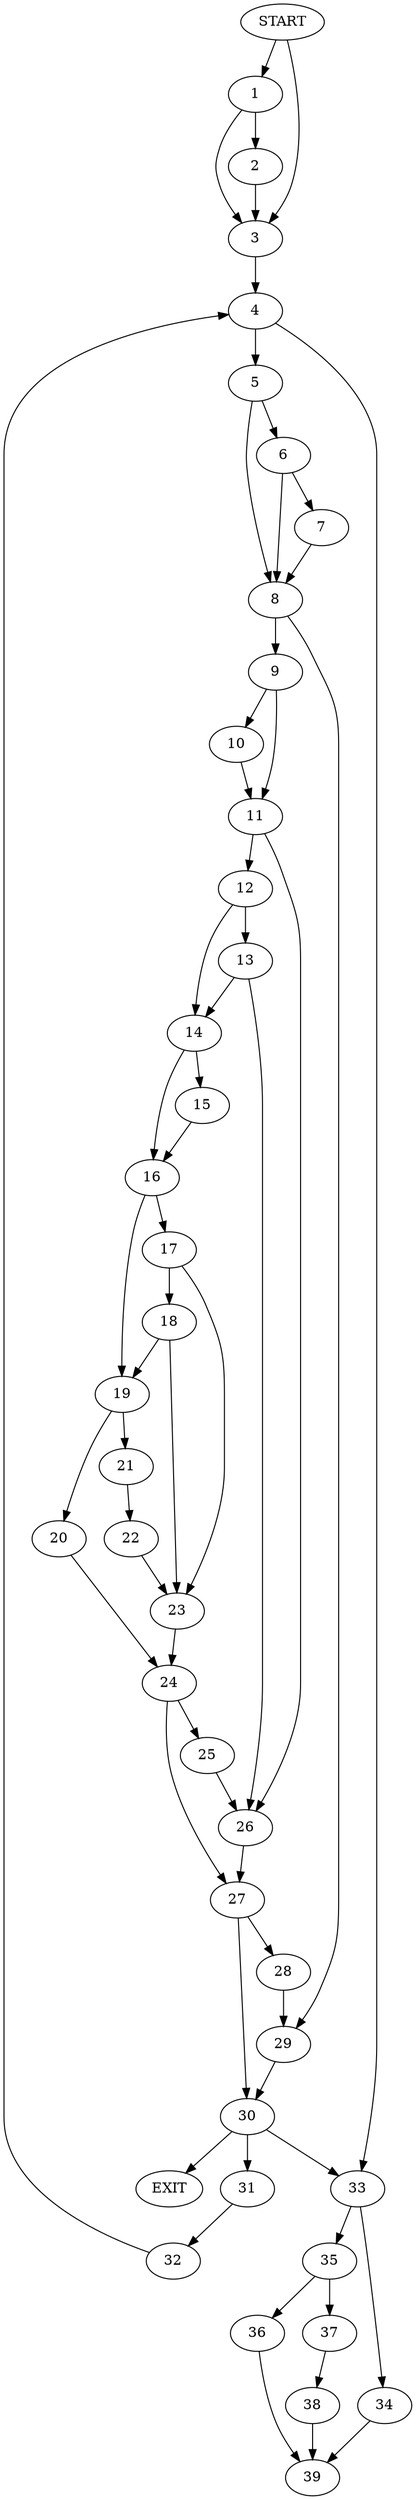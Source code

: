 digraph { 
0 [label="START"];
1;
2;
3;
4;
5;
6;
7;
8;
9;
10;
11;
12;
13;
14;
15;
16;
17;
18;
19;
20;
21;
22;
23;
24;
25;
26;
27;
28;
29;
30;
31;
32;
33;
34;
35;
36;
37;
38;
39;
40[label="EXIT"];
0 -> 1;
0 -> 3;
1 -> 2;
1 -> 3;
2 -> 3;
3 -> 4;
4 -> 5;
4 -> 33;
5 -> 6;
5 -> 8;
6 -> 7;
6 -> 8;
7 -> 8;
8 -> 9;
8 -> 29;
9 -> 10;
9 -> 11;
10 -> 11;
11 -> 26;
11 -> 12;
12 -> 13;
12 -> 14;
13 -> 14;
13 -> 26;
14 -> 15;
14 -> 16;
15 -> 16;
16 -> 19;
16 -> 17;
17 -> 23;
17 -> 18;
18 -> 19;
18 -> 23;
19 -> 20;
19 -> 21;
20 -> 24;
21 -> 22;
22 -> 23;
23 -> 24;
24 -> 27;
24 -> 25;
25 -> 26;
26 -> 27;
27 -> 30;
27 -> 28;
28 -> 29;
29 -> 30;
30 -> 40;
30 -> 31;
30:s2 -> 33;
31 -> 32;
32 -> 4;
33 -> 34;
33 -> 35;
34 -> 39;
35 -> 36;
35 -> 37;
36 -> 39;
37 -> 38;
38 -> 39;
}